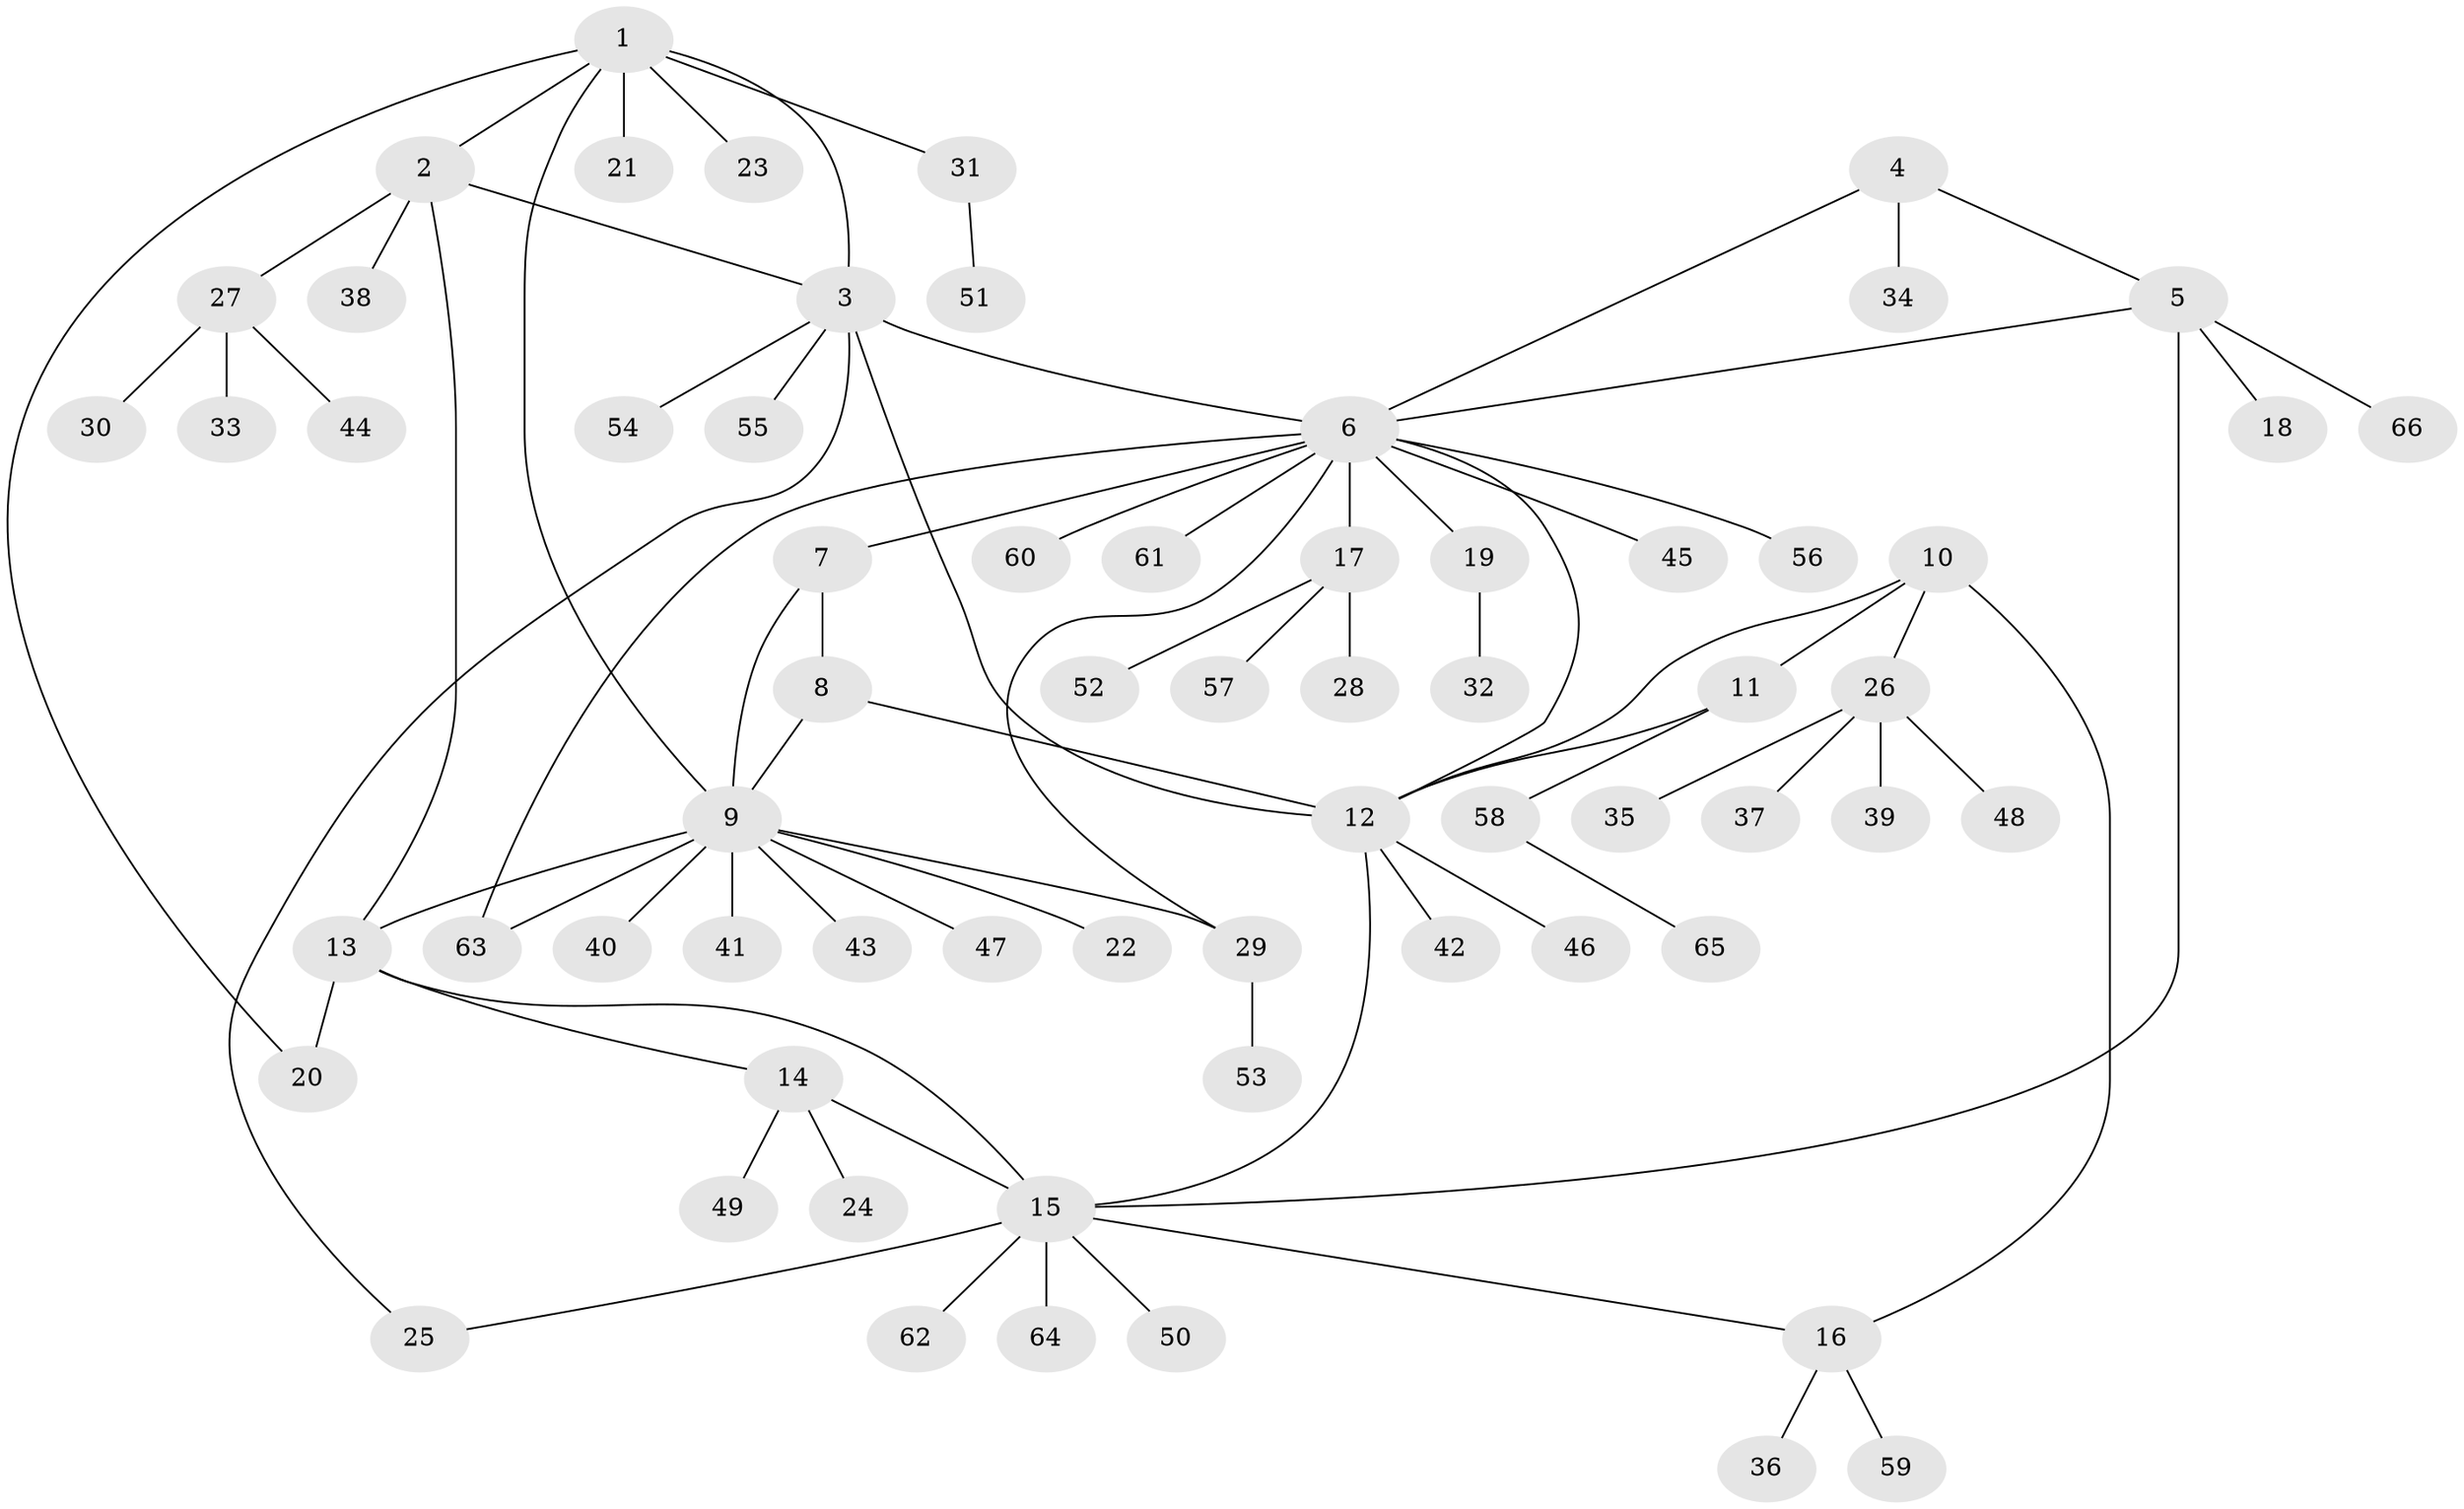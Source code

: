 // coarse degree distribution, {6: 0.02, 4: 0.08, 17: 0.02, 2: 0.14, 11: 0.02, 13: 0.02, 5: 0.02, 3: 0.08, 1: 0.6}
// Generated by graph-tools (version 1.1) at 2025/24/03/03/25 07:24:17]
// undirected, 66 vertices, 81 edges
graph export_dot {
graph [start="1"]
  node [color=gray90,style=filled];
  1;
  2;
  3;
  4;
  5;
  6;
  7;
  8;
  9;
  10;
  11;
  12;
  13;
  14;
  15;
  16;
  17;
  18;
  19;
  20;
  21;
  22;
  23;
  24;
  25;
  26;
  27;
  28;
  29;
  30;
  31;
  32;
  33;
  34;
  35;
  36;
  37;
  38;
  39;
  40;
  41;
  42;
  43;
  44;
  45;
  46;
  47;
  48;
  49;
  50;
  51;
  52;
  53;
  54;
  55;
  56;
  57;
  58;
  59;
  60;
  61;
  62;
  63;
  64;
  65;
  66;
  1 -- 2;
  1 -- 3;
  1 -- 9;
  1 -- 20;
  1 -- 21;
  1 -- 23;
  1 -- 31;
  2 -- 3;
  2 -- 13;
  2 -- 27;
  2 -- 38;
  3 -- 6;
  3 -- 12;
  3 -- 25;
  3 -- 54;
  3 -- 55;
  4 -- 5;
  4 -- 6;
  4 -- 34;
  5 -- 6;
  5 -- 15;
  5 -- 18;
  5 -- 66;
  6 -- 7;
  6 -- 12;
  6 -- 17;
  6 -- 19;
  6 -- 29;
  6 -- 45;
  6 -- 56;
  6 -- 60;
  6 -- 61;
  6 -- 63;
  7 -- 8;
  7 -- 9;
  8 -- 9;
  8 -- 12;
  9 -- 13;
  9 -- 22;
  9 -- 29;
  9 -- 40;
  9 -- 41;
  9 -- 43;
  9 -- 47;
  9 -- 63;
  10 -- 11;
  10 -- 12;
  10 -- 16;
  10 -- 26;
  11 -- 12;
  11 -- 58;
  12 -- 15;
  12 -- 42;
  12 -- 46;
  13 -- 14;
  13 -- 15;
  13 -- 20;
  14 -- 15;
  14 -- 24;
  14 -- 49;
  15 -- 16;
  15 -- 25;
  15 -- 50;
  15 -- 62;
  15 -- 64;
  16 -- 36;
  16 -- 59;
  17 -- 28;
  17 -- 52;
  17 -- 57;
  19 -- 32;
  26 -- 35;
  26 -- 37;
  26 -- 39;
  26 -- 48;
  27 -- 30;
  27 -- 33;
  27 -- 44;
  29 -- 53;
  31 -- 51;
  58 -- 65;
}
